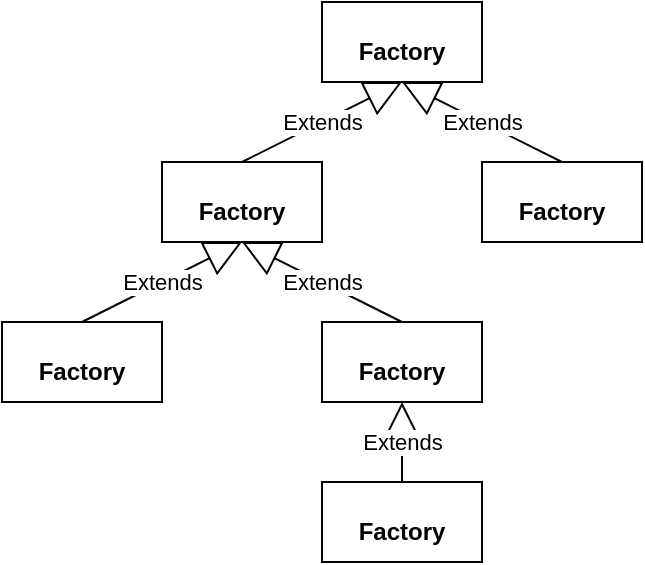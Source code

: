 <mxfile version="14.5.1" type="device"><diagram id="DvWsn6DWI3Zu6YuKvVs1" name="第 1 页"><mxGraphModel dx="1346" dy="740" grid="1" gridSize="10" guides="1" tooltips="1" connect="1" arrows="1" fold="1" page="1" pageScale="1" pageWidth="827" pageHeight="1169" math="0" shadow="0"><root><mxCell id="0"/><mxCell id="1" parent="0"/><mxCell id="IGXgVU1yQThdGRW86m_m-12" value="&lt;p style=&quot;margin: 0px ; margin-top: 4px ; text-align: center&quot;&gt;&lt;br&gt;&lt;b&gt;Factory&lt;/b&gt;&lt;/p&gt;" style="verticalAlign=top;align=left;overflow=fill;fontSize=12;fontFamily=Helvetica;html=1;" parent="1" vertex="1"><mxGeometry x="210" y="50" width="80" height="40" as="geometry"/></mxCell><mxCell id="IGXgVU1yQThdGRW86m_m-13" value="&lt;p style=&quot;margin: 0px ; margin-top: 4px ; text-align: center&quot;&gt;&lt;br&gt;&lt;b&gt;Factory&lt;/b&gt;&lt;br&gt;&lt;/p&gt;" style="verticalAlign=top;align=left;overflow=fill;fontSize=12;fontFamily=Helvetica;html=1;" parent="1" vertex="1"><mxGeometry x="130" y="130" width="80" height="40" as="geometry"/></mxCell><mxCell id="IGXgVU1yQThdGRW86m_m-14" value="&lt;p style=&quot;margin: 0px ; margin-top: 4px ; text-align: center&quot;&gt;&lt;br&gt;&lt;b&gt;Factory&lt;/b&gt;&lt;br&gt;&lt;/p&gt;" style="verticalAlign=top;align=left;overflow=fill;fontSize=12;fontFamily=Helvetica;html=1;" parent="1" vertex="1"><mxGeometry x="290" y="130" width="80" height="40" as="geometry"/></mxCell><mxCell id="IGXgVU1yQThdGRW86m_m-15" value="Extends" style="endArrow=block;endSize=16;endFill=0;html=1;entryX=0.5;entryY=1;entryDx=0;entryDy=0;exitX=0.5;exitY=0;exitDx=0;exitDy=0;" parent="1" source="IGXgVU1yQThdGRW86m_m-13" target="IGXgVU1yQThdGRW86m_m-12" edge="1"><mxGeometry width="160" relative="1" as="geometry"><mxPoint x="190" y="270" as="sourcePoint"/><mxPoint x="350" y="270" as="targetPoint"/></mxGeometry></mxCell><mxCell id="IGXgVU1yQThdGRW86m_m-16" value="Extends" style="endArrow=block;endSize=16;endFill=0;html=1;exitX=0.5;exitY=0;exitDx=0;exitDy=0;" parent="1" source="IGXgVU1yQThdGRW86m_m-14" edge="1"><mxGeometry width="160" relative="1" as="geometry"><mxPoint x="180" y="140" as="sourcePoint"/><mxPoint x="250" y="90" as="targetPoint"/></mxGeometry></mxCell><mxCell id="IGXgVU1yQThdGRW86m_m-17" value="&lt;p style=&quot;margin: 0px ; margin-top: 4px ; text-align: center&quot;&gt;&lt;br&gt;&lt;b&gt;Factory&lt;/b&gt;&lt;br&gt;&lt;/p&gt;" style="verticalAlign=top;align=left;overflow=fill;fontSize=12;fontFamily=Helvetica;html=1;" parent="1" vertex="1"><mxGeometry x="50" y="210" width="80" height="40" as="geometry"/></mxCell><mxCell id="IGXgVU1yQThdGRW86m_m-18" value="&lt;p style=&quot;margin: 0px ; margin-top: 4px ; text-align: center&quot;&gt;&lt;br&gt;&lt;b&gt;Factory&lt;/b&gt;&lt;br&gt;&lt;/p&gt;" style="verticalAlign=top;align=left;overflow=fill;fontSize=12;fontFamily=Helvetica;html=1;" parent="1" vertex="1"><mxGeometry x="210" y="210" width="80" height="40" as="geometry"/></mxCell><mxCell id="IGXgVU1yQThdGRW86m_m-19" value="&lt;p style=&quot;margin: 0px ; margin-top: 4px ; text-align: center&quot;&gt;&lt;br&gt;&lt;b&gt;Factory&lt;/b&gt;&lt;br&gt;&lt;/p&gt;" style="verticalAlign=top;align=left;overflow=fill;fontSize=12;fontFamily=Helvetica;html=1;" parent="1" vertex="1"><mxGeometry x="210" y="290" width="80" height="40" as="geometry"/></mxCell><mxCell id="IGXgVU1yQThdGRW86m_m-20" value="Extends" style="endArrow=block;endSize=16;endFill=0;html=1;entryX=0.5;entryY=1;entryDx=0;entryDy=0;exitX=0.5;exitY=0;exitDx=0;exitDy=0;" parent="1" source="IGXgVU1yQThdGRW86m_m-18" target="IGXgVU1yQThdGRW86m_m-13" edge="1"><mxGeometry width="160" relative="1" as="geometry"><mxPoint x="180" y="140" as="sourcePoint"/><mxPoint x="260" y="100" as="targetPoint"/></mxGeometry></mxCell><mxCell id="IGXgVU1yQThdGRW86m_m-21" value="Extends" style="endArrow=block;endSize=16;endFill=0;html=1;entryX=0.5;entryY=1;entryDx=0;entryDy=0;exitX=0.5;exitY=0;exitDx=0;exitDy=0;" parent="1" source="IGXgVU1yQThdGRW86m_m-17" target="IGXgVU1yQThdGRW86m_m-13" edge="1"><mxGeometry width="160" relative="1" as="geometry"><mxPoint x="190" y="150" as="sourcePoint"/><mxPoint x="270" y="110" as="targetPoint"/></mxGeometry></mxCell><mxCell id="IGXgVU1yQThdGRW86m_m-22" value="Extends" style="endArrow=block;endSize=16;endFill=0;html=1;entryX=0.5;entryY=1;entryDx=0;entryDy=0;exitX=0.5;exitY=0;exitDx=0;exitDy=0;" parent="1" source="IGXgVU1yQThdGRW86m_m-19" target="IGXgVU1yQThdGRW86m_m-18" edge="1"><mxGeometry width="160" relative="1" as="geometry"><mxPoint x="200" y="160" as="sourcePoint"/><mxPoint x="280" y="120" as="targetPoint"/></mxGeometry></mxCell></root></mxGraphModel></diagram></mxfile>